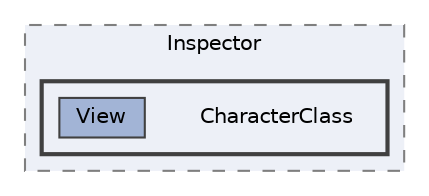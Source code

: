 digraph "C:/Users/むずでょ/Documents/Unity Projects/RMU-1-00-00-Research/Assets/RPGMaker/Codebase/Editor/Inspector/CharacterClass"
{
 // LATEX_PDF_SIZE
  bgcolor="transparent";
  edge [fontname=Helvetica,fontsize=10,labelfontname=Helvetica,labelfontsize=10];
  node [fontname=Helvetica,fontsize=10,shape=box,height=0.2,width=0.4];
  compound=true
  subgraph clusterdir_556927790365328304c22c636a104915 {
    graph [ bgcolor="#edf0f7", pencolor="grey50", label="Inspector", fontname=Helvetica,fontsize=10 style="filled,dashed", URL="dir_556927790365328304c22c636a104915.html",tooltip=""]
  subgraph clusterdir_5481238b7991ad544a6b7e3c321946d7 {
    graph [ bgcolor="#edf0f7", pencolor="grey25", label="", fontname=Helvetica,fontsize=10 style="filled,bold", URL="dir_5481238b7991ad544a6b7e3c321946d7.html",tooltip=""]
    dir_5481238b7991ad544a6b7e3c321946d7 [shape=plaintext, label="CharacterClass"];
  dir_de7cb80c0a42a0c997e3439b5c8fd1b4 [label="View", fillcolor="#a2b4d6", color="grey25", style="filled", URL="dir_de7cb80c0a42a0c997e3439b5c8fd1b4.html",tooltip=""];
  }
  }
}
